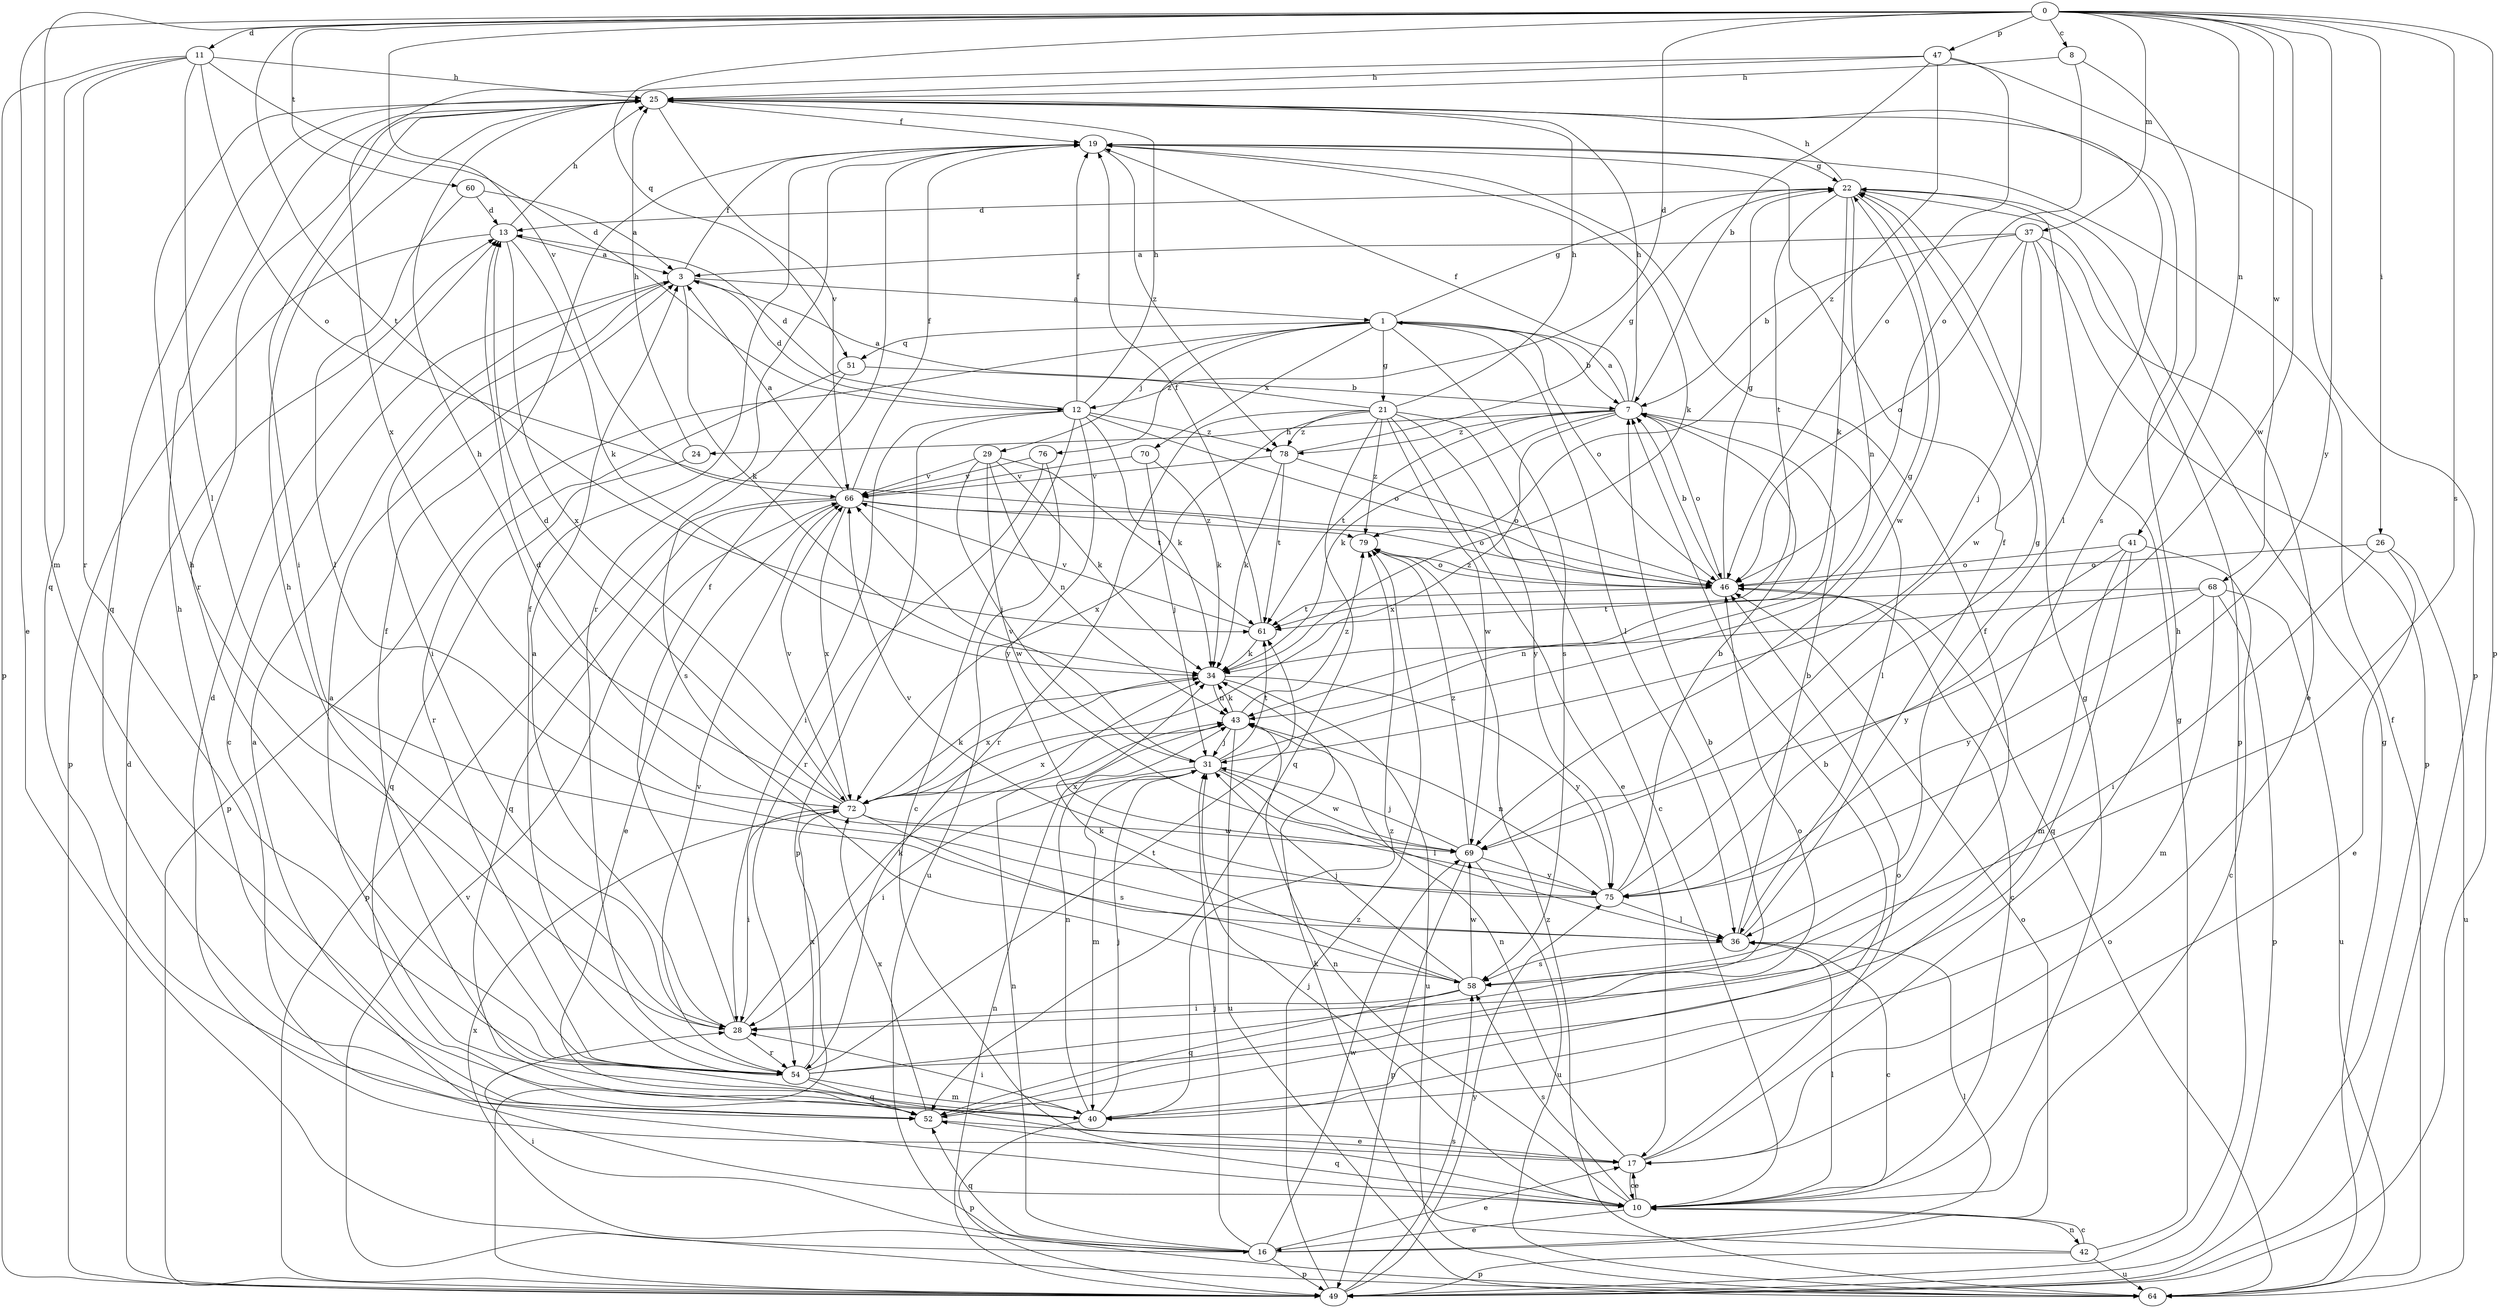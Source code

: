 strict digraph  {
0;
1;
3;
7;
8;
10;
11;
12;
13;
16;
17;
19;
21;
22;
24;
25;
26;
28;
29;
31;
34;
36;
37;
40;
41;
42;
43;
46;
47;
49;
51;
52;
54;
58;
60;
61;
64;
66;
68;
69;
70;
72;
75;
76;
78;
79;
0 -> 8  [label=c];
0 -> 11  [label=d];
0 -> 12  [label=d];
0 -> 16  [label=e];
0 -> 26  [label=i];
0 -> 37  [label=m];
0 -> 40  [label=m];
0 -> 41  [label=n];
0 -> 47  [label=p];
0 -> 49  [label=p];
0 -> 51  [label=q];
0 -> 58  [label=s];
0 -> 60  [label=t];
0 -> 61  [label=t];
0 -> 66  [label=v];
0 -> 68  [label=w];
0 -> 69  [label=w];
0 -> 75  [label=y];
1 -> 7  [label=b];
1 -> 21  [label=g];
1 -> 22  [label=g];
1 -> 29  [label=j];
1 -> 36  [label=l];
1 -> 46  [label=o];
1 -> 49  [label=p];
1 -> 51  [label=q];
1 -> 58  [label=s];
1 -> 70  [label=x];
1 -> 76  [label=z];
3 -> 1  [label=a];
3 -> 10  [label=c];
3 -> 12  [label=d];
3 -> 19  [label=f];
3 -> 28  [label=i];
3 -> 34  [label=k];
7 -> 1  [label=a];
7 -> 19  [label=f];
7 -> 24  [label=h];
7 -> 25  [label=h];
7 -> 34  [label=k];
7 -> 36  [label=l];
7 -> 46  [label=o];
7 -> 61  [label=t];
7 -> 72  [label=x];
7 -> 78  [label=z];
8 -> 25  [label=h];
8 -> 46  [label=o];
8 -> 58  [label=s];
10 -> 3  [label=a];
10 -> 16  [label=e];
10 -> 17  [label=e];
10 -> 22  [label=g];
10 -> 31  [label=j];
10 -> 36  [label=l];
10 -> 42  [label=n];
10 -> 43  [label=n];
10 -> 52  [label=q];
10 -> 58  [label=s];
11 -> 12  [label=d];
11 -> 25  [label=h];
11 -> 36  [label=l];
11 -> 46  [label=o];
11 -> 49  [label=p];
11 -> 52  [label=q];
11 -> 54  [label=r];
12 -> 10  [label=c];
12 -> 13  [label=d];
12 -> 19  [label=f];
12 -> 25  [label=h];
12 -> 28  [label=i];
12 -> 34  [label=k];
12 -> 46  [label=o];
12 -> 49  [label=p];
12 -> 75  [label=y];
12 -> 78  [label=z];
13 -> 3  [label=a];
13 -> 25  [label=h];
13 -> 34  [label=k];
13 -> 49  [label=p];
13 -> 72  [label=x];
16 -> 17  [label=e];
16 -> 28  [label=i];
16 -> 31  [label=j];
16 -> 36  [label=l];
16 -> 43  [label=n];
16 -> 46  [label=o];
16 -> 49  [label=p];
16 -> 52  [label=q];
16 -> 69  [label=w];
16 -> 72  [label=x];
17 -> 10  [label=c];
17 -> 13  [label=d];
17 -> 25  [label=h];
17 -> 43  [label=n];
17 -> 46  [label=o];
19 -> 22  [label=g];
19 -> 34  [label=k];
19 -> 54  [label=r];
19 -> 78  [label=z];
21 -> 3  [label=a];
21 -> 10  [label=c];
21 -> 17  [label=e];
21 -> 25  [label=h];
21 -> 52  [label=q];
21 -> 54  [label=r];
21 -> 69  [label=w];
21 -> 72  [label=x];
21 -> 75  [label=y];
21 -> 78  [label=z];
21 -> 79  [label=z];
22 -> 13  [label=d];
22 -> 25  [label=h];
22 -> 34  [label=k];
22 -> 43  [label=n];
22 -> 49  [label=p];
22 -> 61  [label=t];
22 -> 69  [label=w];
24 -> 25  [label=h];
24 -> 52  [label=q];
25 -> 19  [label=f];
25 -> 28  [label=i];
25 -> 36  [label=l];
25 -> 52  [label=q];
25 -> 54  [label=r];
25 -> 66  [label=v];
26 -> 17  [label=e];
26 -> 28  [label=i];
26 -> 46  [label=o];
26 -> 64  [label=u];
28 -> 3  [label=a];
28 -> 19  [label=f];
28 -> 25  [label=h];
28 -> 34  [label=k];
28 -> 54  [label=r];
29 -> 31  [label=j];
29 -> 34  [label=k];
29 -> 43  [label=n];
29 -> 61  [label=t];
29 -> 66  [label=v];
29 -> 69  [label=w];
31 -> 22  [label=g];
31 -> 28  [label=i];
31 -> 36  [label=l];
31 -> 40  [label=m];
31 -> 61  [label=t];
31 -> 66  [label=v];
31 -> 69  [label=w];
31 -> 72  [label=x];
34 -> 43  [label=n];
34 -> 64  [label=u];
34 -> 72  [label=x];
34 -> 75  [label=y];
36 -> 7  [label=b];
36 -> 10  [label=c];
36 -> 19  [label=f];
36 -> 58  [label=s];
37 -> 3  [label=a];
37 -> 7  [label=b];
37 -> 17  [label=e];
37 -> 31  [label=j];
37 -> 46  [label=o];
37 -> 49  [label=p];
37 -> 69  [label=w];
40 -> 3  [label=a];
40 -> 7  [label=b];
40 -> 19  [label=f];
40 -> 28  [label=i];
40 -> 31  [label=j];
40 -> 43  [label=n];
40 -> 49  [label=p];
40 -> 79  [label=z];
41 -> 10  [label=c];
41 -> 40  [label=m];
41 -> 46  [label=o];
41 -> 52  [label=q];
41 -> 75  [label=y];
42 -> 10  [label=c];
42 -> 22  [label=g];
42 -> 34  [label=k];
42 -> 49  [label=p];
42 -> 64  [label=u];
43 -> 31  [label=j];
43 -> 34  [label=k];
43 -> 64  [label=u];
43 -> 72  [label=x];
43 -> 79  [label=z];
46 -> 7  [label=b];
46 -> 10  [label=c];
46 -> 22  [label=g];
46 -> 61  [label=t];
46 -> 79  [label=z];
47 -> 7  [label=b];
47 -> 25  [label=h];
47 -> 46  [label=o];
47 -> 49  [label=p];
47 -> 72  [label=x];
47 -> 79  [label=z];
49 -> 13  [label=d];
49 -> 43  [label=n];
49 -> 58  [label=s];
49 -> 75  [label=y];
49 -> 79  [label=z];
51 -> 7  [label=b];
51 -> 54  [label=r];
51 -> 58  [label=s];
52 -> 17  [label=e];
52 -> 19  [label=f];
52 -> 25  [label=h];
52 -> 72  [label=x];
54 -> 7  [label=b];
54 -> 19  [label=f];
54 -> 25  [label=h];
54 -> 40  [label=m];
54 -> 46  [label=o];
54 -> 52  [label=q];
54 -> 61  [label=t];
54 -> 66  [label=v];
54 -> 72  [label=x];
58 -> 28  [label=i];
58 -> 31  [label=j];
58 -> 34  [label=k];
58 -> 52  [label=q];
58 -> 69  [label=w];
60 -> 3  [label=a];
60 -> 13  [label=d];
60 -> 36  [label=l];
61 -> 19  [label=f];
61 -> 34  [label=k];
61 -> 66  [label=v];
64 -> 19  [label=f];
64 -> 22  [label=g];
64 -> 46  [label=o];
64 -> 66  [label=v];
64 -> 79  [label=z];
66 -> 3  [label=a];
66 -> 17  [label=e];
66 -> 19  [label=f];
66 -> 46  [label=o];
66 -> 49  [label=p];
66 -> 52  [label=q];
66 -> 72  [label=x];
66 -> 79  [label=z];
68 -> 40  [label=m];
68 -> 43  [label=n];
68 -> 49  [label=p];
68 -> 61  [label=t];
68 -> 64  [label=u];
68 -> 75  [label=y];
69 -> 31  [label=j];
69 -> 49  [label=p];
69 -> 64  [label=u];
69 -> 75  [label=y];
69 -> 79  [label=z];
70 -> 31  [label=j];
70 -> 34  [label=k];
70 -> 66  [label=v];
72 -> 13  [label=d];
72 -> 25  [label=h];
72 -> 28  [label=i];
72 -> 34  [label=k];
72 -> 58  [label=s];
72 -> 66  [label=v];
72 -> 69  [label=w];
75 -> 7  [label=b];
75 -> 13  [label=d];
75 -> 22  [label=g];
75 -> 36  [label=l];
75 -> 43  [label=n];
75 -> 66  [label=v];
76 -> 54  [label=r];
76 -> 64  [label=u];
76 -> 66  [label=v];
78 -> 22  [label=g];
78 -> 34  [label=k];
78 -> 46  [label=o];
78 -> 61  [label=t];
78 -> 66  [label=v];
79 -> 46  [label=o];
}
